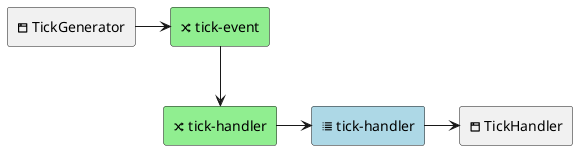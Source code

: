 @startuml
skinparam componentStyle rectangle

[<&browser> TickGenerator] as gen
[<&random> tick-event] as x0 #lightgreen
[<&random> tick-handler] as x1 #lightgreen
[<&list> tick-handler] as q1 #lightblue
[<&browser> TickHandler] as c1

gen -> x0
x0 --> x1
x1 -> q1
q1 -> c1

@enduml